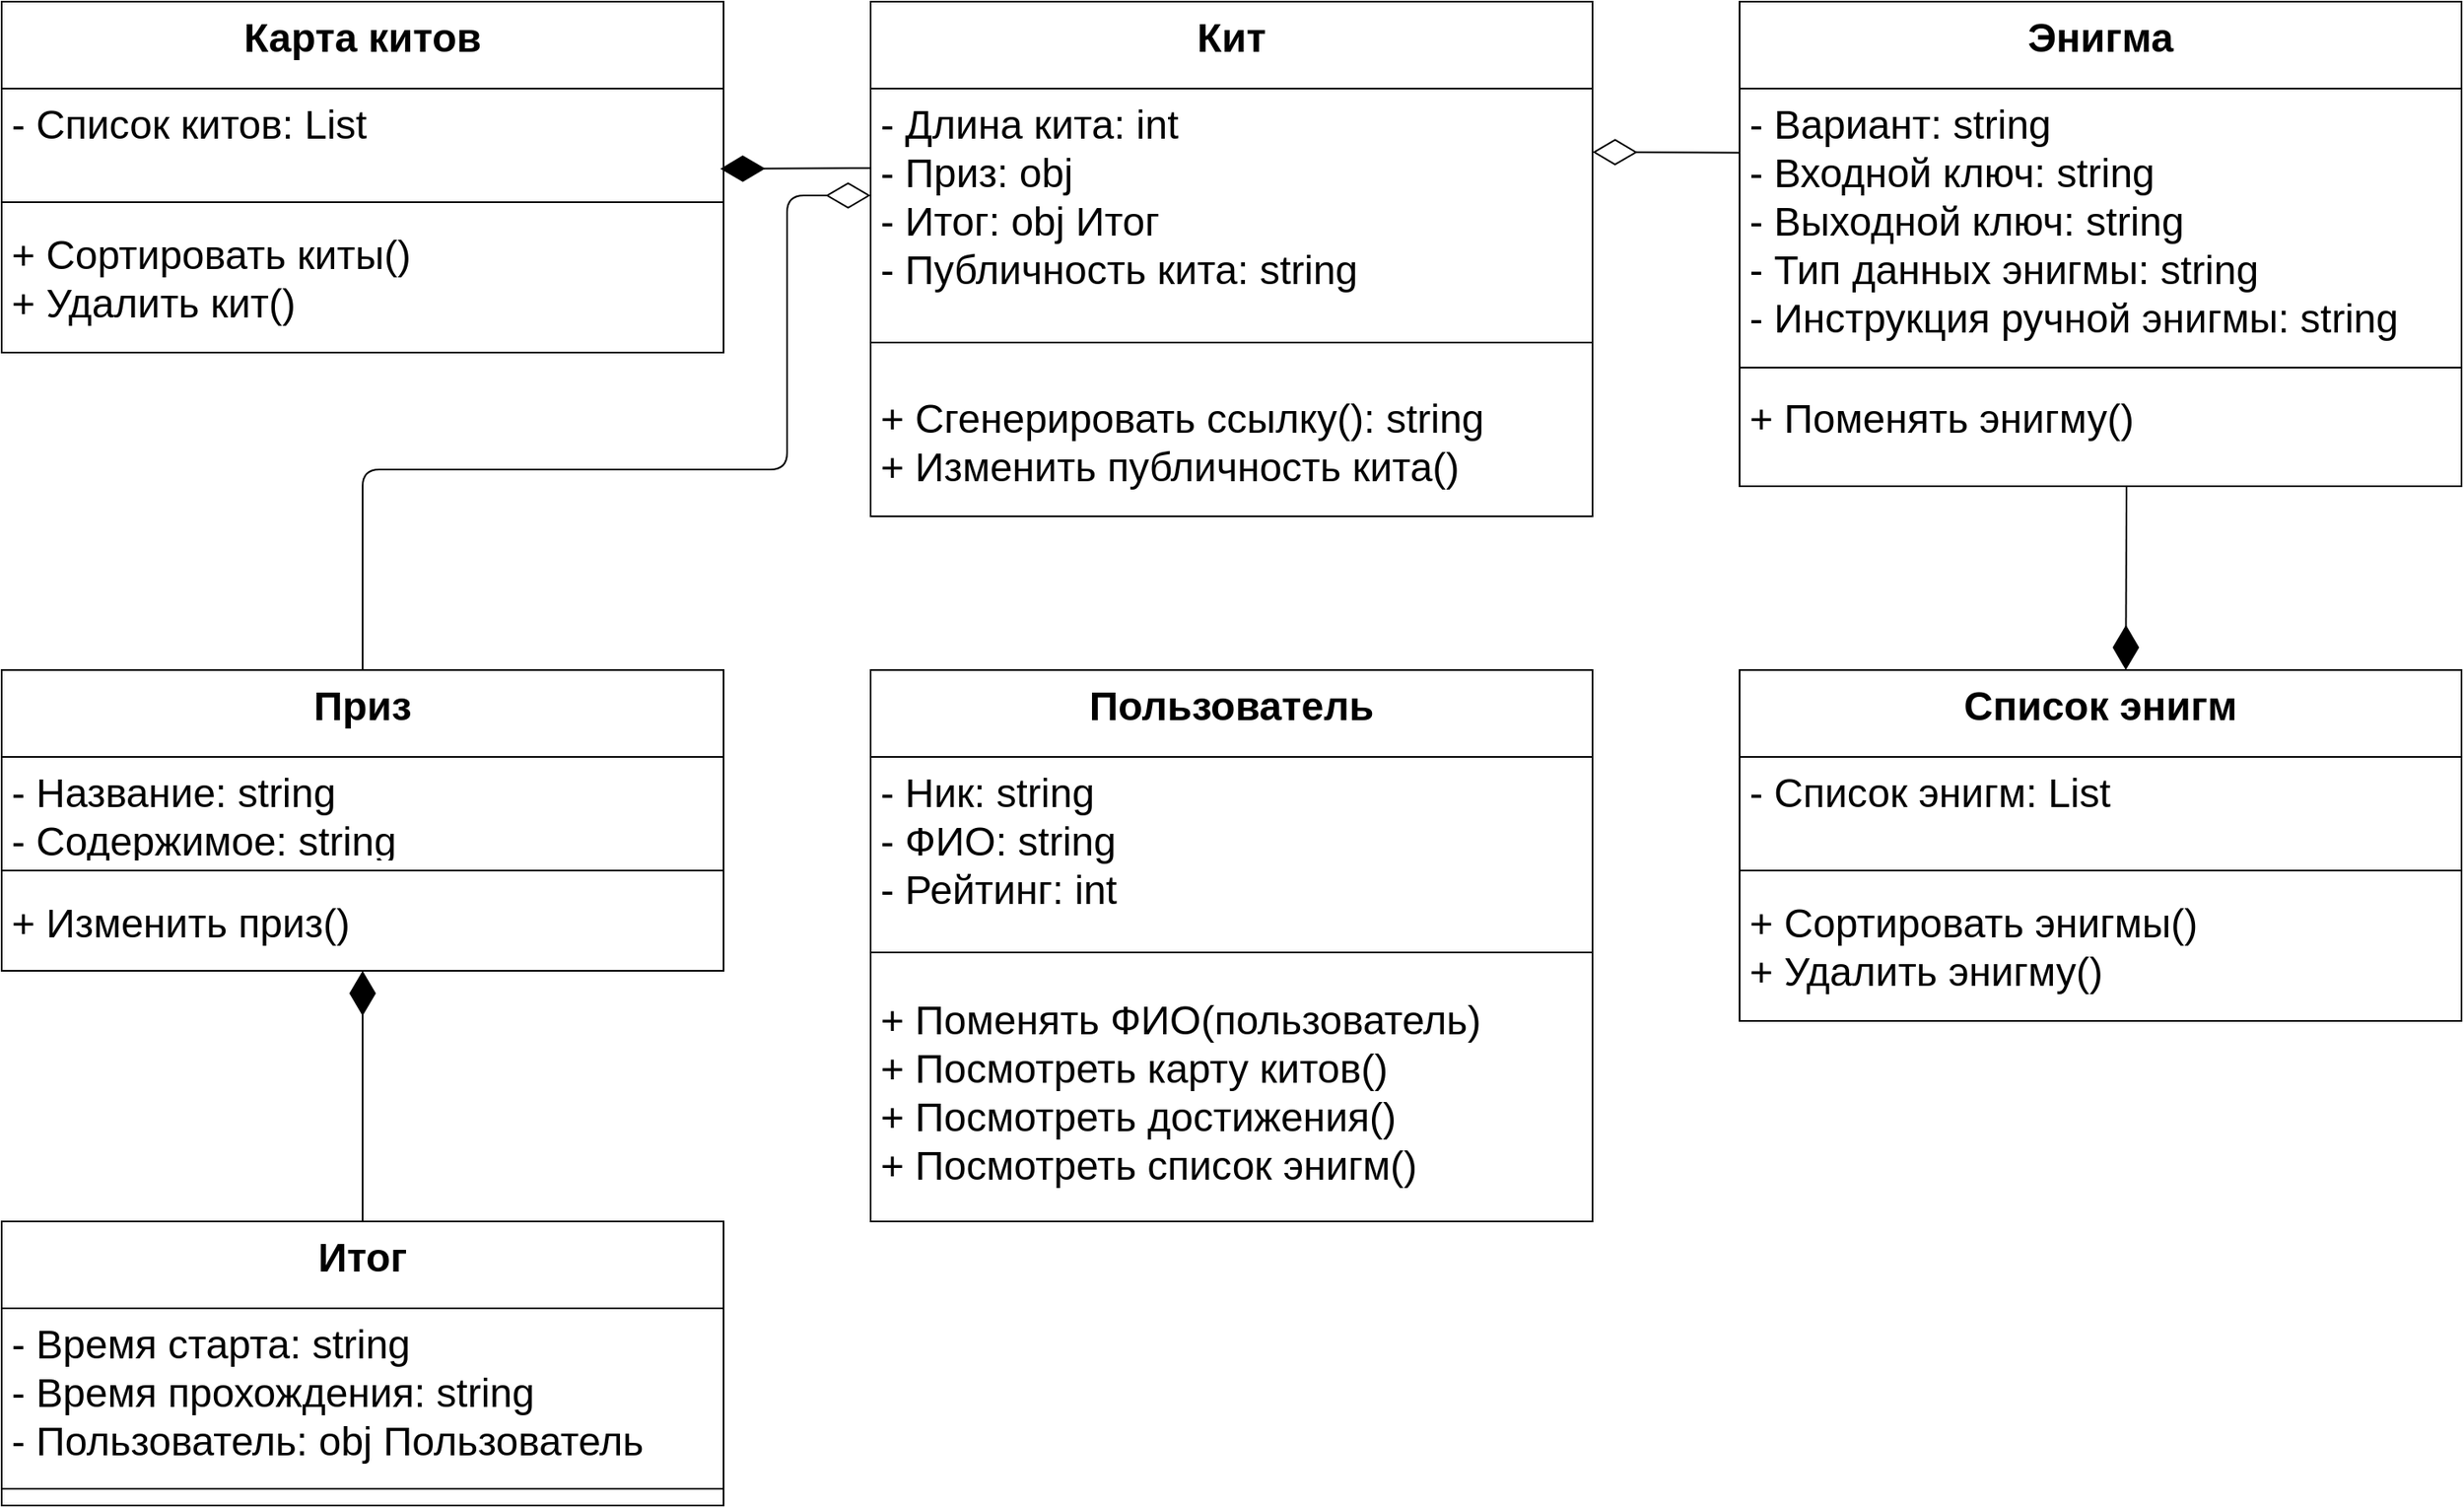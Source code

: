 <mxfile version="12.2.2" type="device" pages="1"><diagram name="Page-1" id="929967ad-93f9-6ef4-fab6-5d389245f69c"><mxGraphModel dx="1447" dy="987" grid="1" gridSize="10" guides="1" tooltips="1" connect="1" arrows="1" fold="1" page="1" pageScale="1.5" pageWidth="1169" pageHeight="826" background="none" math="0" shadow="0"><root><mxCell id="0" style=";html=1;"/><mxCell id="1" style=";html=1;" parent="0"/><mxCell id="rkl2lifEtnc13a-PIbdR-9" value="Кит" style="swimlane;fontStyle=1;align=center;verticalAlign=top;childLayout=stackLayout;horizontal=1;startSize=52;horizontalStack=0;resizeParent=1;resizeParentMax=0;resizeLast=0;collapsible=1;marginBottom=0;strokeWidth=1;fontSize=24;" parent="1" vertex="1"><mxGeometry x="650" y="70" width="432" height="308" as="geometry"/></mxCell><mxCell id="rkl2lifEtnc13a-PIbdR-10" value="- Длина кита: int&#xA;- Приз: obj&#xA;- Итог: obj Итог&#xA;- Публичность кита: string&#xA;" style="text;strokeColor=none;fillColor=none;align=left;verticalAlign=top;spacingLeft=4;spacingRight=4;overflow=hidden;rotatable=0;points=[[0,0.5],[1,0.5]];portConstraint=eastwest;fontSize=24;" parent="rkl2lifEtnc13a-PIbdR-9" vertex="1"><mxGeometry y="52" width="432" height="128" as="geometry"/></mxCell><mxCell id="rkl2lifEtnc13a-PIbdR-11" value="" style="line;strokeWidth=1;fillColor=none;align=left;verticalAlign=middle;spacingTop=-1;spacingLeft=3;spacingRight=3;rotatable=0;labelPosition=right;points=[];portConstraint=eastwest;" parent="rkl2lifEtnc13a-PIbdR-9" vertex="1"><mxGeometry y="180" width="432" height="48" as="geometry"/></mxCell><mxCell id="rkl2lifEtnc13a-PIbdR-12" value="+ Сгенерировать ссылку(): string&#xA;+ Изменить публичность кита()" style="text;strokeColor=none;fillColor=none;align=left;verticalAlign=top;spacingLeft=4;spacingRight=4;overflow=hidden;rotatable=0;points=[[0,0.5],[1,0.5]];portConstraint=eastwest;fontSize=24;" parent="rkl2lifEtnc13a-PIbdR-9" vertex="1"><mxGeometry y="228" width="432" height="80" as="geometry"/></mxCell><mxCell id="rkl2lifEtnc13a-PIbdR-15" value="Энигма" style="swimlane;fontStyle=1;align=center;verticalAlign=top;childLayout=stackLayout;horizontal=1;startSize=52;horizontalStack=0;resizeParent=1;resizeParentMax=0;resizeLast=0;collapsible=1;marginBottom=0;strokeWidth=1;fontSize=24;" parent="1" vertex="1"><mxGeometry x="1170" y="70" width="432" height="290" as="geometry"/></mxCell><mxCell id="rkl2lifEtnc13a-PIbdR-16" value="- Вариант: string&#xA;- Входной ключ: string&#xA;- Выходной ключ: string&#xA;- Тип данных энигмы: string&#xA;- Инструкция ручной энигмы: string&#xA;&#xA;" style="text;strokeColor=none;fillColor=none;align=left;verticalAlign=top;spacingLeft=4;spacingRight=4;overflow=hidden;rotatable=0;points=[[0,0.5],[1,0.5]];portConstraint=eastwest;fontSize=24;" parent="rkl2lifEtnc13a-PIbdR-15" vertex="1"><mxGeometry y="52" width="432" height="158" as="geometry"/></mxCell><mxCell id="rkl2lifEtnc13a-PIbdR-17" value="" style="line;strokeWidth=1;fillColor=none;align=left;verticalAlign=middle;spacingTop=-1;spacingLeft=3;spacingRight=3;rotatable=0;labelPosition=right;points=[];portConstraint=eastwest;" parent="rkl2lifEtnc13a-PIbdR-15" vertex="1"><mxGeometry y="210" width="432" height="18" as="geometry"/></mxCell><mxCell id="rkl2lifEtnc13a-PIbdR-18" value="+ Поменять энигму()&#xA;" style="text;strokeColor=none;fillColor=none;align=left;verticalAlign=top;spacingLeft=4;spacingRight=4;overflow=hidden;rotatable=0;points=[[0,0.5],[1,0.5]];portConstraint=eastwest;fontSize=24;" parent="rkl2lifEtnc13a-PIbdR-15" vertex="1"><mxGeometry y="228" width="432" height="62" as="geometry"/></mxCell><mxCell id="rkl2lifEtnc13a-PIbdR-19" value="Карта китов" style="swimlane;fontStyle=1;align=center;verticalAlign=top;childLayout=stackLayout;horizontal=1;startSize=52;horizontalStack=0;resizeParent=1;resizeParentMax=0;resizeLast=0;collapsible=1;marginBottom=0;strokeWidth=1;fontSize=24;" parent="1" vertex="1"><mxGeometry x="130" y="70" width="432" height="210" as="geometry"/></mxCell><mxCell id="rkl2lifEtnc13a-PIbdR-20" value="- Список китов: List" style="text;strokeColor=none;fillColor=none;align=left;verticalAlign=top;spacingLeft=4;spacingRight=4;overflow=hidden;rotatable=0;points=[[0,0.5],[1,0.5]];portConstraint=eastwest;fontSize=24;" parent="rkl2lifEtnc13a-PIbdR-19" vertex="1"><mxGeometry y="52" width="432" height="58" as="geometry"/></mxCell><mxCell id="rkl2lifEtnc13a-PIbdR-21" value="" style="line;strokeWidth=1;fillColor=none;align=left;verticalAlign=middle;spacingTop=-1;spacingLeft=3;spacingRight=3;rotatable=0;labelPosition=right;points=[];portConstraint=eastwest;" parent="rkl2lifEtnc13a-PIbdR-19" vertex="1"><mxGeometry y="110" width="432" height="20" as="geometry"/></mxCell><mxCell id="rkl2lifEtnc13a-PIbdR-22" value="+ Сортировать киты()&#xA;+ Удалить кит()" style="text;strokeColor=none;fillColor=none;align=left;verticalAlign=top;spacingLeft=4;spacingRight=4;overflow=hidden;rotatable=0;points=[[0,0.5],[1,0.5]];portConstraint=eastwest;fontSize=24;" parent="rkl2lifEtnc13a-PIbdR-19" vertex="1"><mxGeometry y="130" width="432" height="80" as="geometry"/></mxCell><mxCell id="rkl2lifEtnc13a-PIbdR-23" value="Пользователь" style="swimlane;fontStyle=1;align=center;verticalAlign=top;childLayout=stackLayout;horizontal=1;startSize=52;horizontalStack=0;resizeParent=1;resizeParentMax=0;resizeLast=0;collapsible=1;marginBottom=0;strokeWidth=1;fontSize=24;" parent="1" vertex="1"><mxGeometry x="650" y="470" width="432" height="330" as="geometry"/></mxCell><mxCell id="rkl2lifEtnc13a-PIbdR-24" value="- Ник: string&#xA;- ФИО: string&#xA;- Рейтинг: int&#xA;" style="text;strokeColor=none;fillColor=none;align=left;verticalAlign=top;spacingLeft=4;spacingRight=4;overflow=hidden;rotatable=0;points=[[0,0.5],[1,0.5]];portConstraint=eastwest;fontSize=24;" parent="rkl2lifEtnc13a-PIbdR-23" vertex="1"><mxGeometry y="52" width="432" height="98" as="geometry"/></mxCell><mxCell id="rkl2lifEtnc13a-PIbdR-25" value="" style="line;strokeWidth=1;fillColor=none;align=left;verticalAlign=middle;spacingTop=-1;spacingLeft=3;spacingRight=3;rotatable=0;labelPosition=right;points=[];portConstraint=eastwest;" parent="rkl2lifEtnc13a-PIbdR-23" vertex="1"><mxGeometry y="150" width="432" height="38" as="geometry"/></mxCell><mxCell id="rkl2lifEtnc13a-PIbdR-26" value="+ Поменять ФИО(пользователь)&#xA;+ Посмотреть карту китов()&#xA;+ Посмотреть достижения()&#xA;+ Посмотреть список энигм()&#xA;" style="text;strokeColor=none;fillColor=none;align=left;verticalAlign=top;spacingLeft=4;spacingRight=4;overflow=hidden;rotatable=0;points=[[0,0.5],[1,0.5]];portConstraint=eastwest;fontSize=24;" parent="rkl2lifEtnc13a-PIbdR-23" vertex="1"><mxGeometry y="188" width="432" height="142" as="geometry"/></mxCell><mxCell id="rkl2lifEtnc13a-PIbdR-27" value="Приз" style="swimlane;fontStyle=1;align=center;verticalAlign=top;childLayout=stackLayout;horizontal=1;startSize=52;horizontalStack=0;resizeParent=1;resizeParentMax=0;resizeLast=0;collapsible=1;marginBottom=0;strokeWidth=1;fontSize=24;" parent="1" vertex="1"><mxGeometry x="130" y="470" width="432" height="180" as="geometry"/></mxCell><mxCell id="rkl2lifEtnc13a-PIbdR-28" value="- Название: string&#xA;- Содержимое: string &#xA;" style="text;strokeColor=none;fillColor=none;align=left;verticalAlign=top;spacingLeft=4;spacingRight=4;overflow=hidden;rotatable=0;points=[[0,0.5],[1,0.5]];portConstraint=eastwest;fontSize=24;" parent="rkl2lifEtnc13a-PIbdR-27" vertex="1"><mxGeometry y="52" width="432" height="58" as="geometry"/></mxCell><mxCell id="rkl2lifEtnc13a-PIbdR-29" value="" style="line;strokeWidth=1;fillColor=none;align=left;verticalAlign=middle;spacingTop=-1;spacingLeft=3;spacingRight=3;rotatable=0;labelPosition=right;points=[];portConstraint=eastwest;" parent="rkl2lifEtnc13a-PIbdR-27" vertex="1"><mxGeometry y="110" width="432" height="20" as="geometry"/></mxCell><mxCell id="rkl2lifEtnc13a-PIbdR-30" value="+ Изменить приз()" style="text;strokeColor=none;fillColor=none;align=left;verticalAlign=top;spacingLeft=4;spacingRight=4;overflow=hidden;rotatable=0;points=[[0,0.5],[1,0.5]];portConstraint=eastwest;fontSize=24;" parent="rkl2lifEtnc13a-PIbdR-27" vertex="1"><mxGeometry y="130" width="432" height="50" as="geometry"/></mxCell><mxCell id="rkl2lifEtnc13a-PIbdR-31" value="Итог" style="swimlane;fontStyle=1;align=center;verticalAlign=top;childLayout=stackLayout;horizontal=1;startSize=52;horizontalStack=0;resizeParent=1;resizeParentMax=0;resizeLast=0;collapsible=1;marginBottom=0;strokeWidth=1;fontSize=24;" parent="1" vertex="1"><mxGeometry x="130" y="800" width="432" height="170" as="geometry"/></mxCell><mxCell id="rkl2lifEtnc13a-PIbdR-32" value="- Время старта: string&#xA;- Время прохождения: string&#xA;- Пользователь: obj Пользователь&#xA;" style="text;strokeColor=none;fillColor=none;align=left;verticalAlign=top;spacingLeft=4;spacingRight=4;overflow=hidden;rotatable=0;points=[[0,0.5],[1,0.5]];portConstraint=eastwest;fontSize=24;" parent="rkl2lifEtnc13a-PIbdR-31" vertex="1"><mxGeometry y="52" width="432" height="98" as="geometry"/></mxCell><mxCell id="rkl2lifEtnc13a-PIbdR-33" value="" style="line;strokeWidth=1;fillColor=none;align=left;verticalAlign=middle;spacingTop=-1;spacingLeft=3;spacingRight=3;rotatable=0;labelPosition=right;points=[];portConstraint=eastwest;" parent="rkl2lifEtnc13a-PIbdR-31" vertex="1"><mxGeometry y="150" width="432" height="20" as="geometry"/></mxCell><mxCell id="rkl2lifEtnc13a-PIbdR-35" value="Список энигм" style="swimlane;fontStyle=1;align=center;verticalAlign=top;childLayout=stackLayout;horizontal=1;startSize=52;horizontalStack=0;resizeParent=1;resizeParentMax=0;resizeLast=0;collapsible=1;marginBottom=0;strokeWidth=1;fontSize=24;" parent="1" vertex="1"><mxGeometry x="1170" y="470" width="432" height="210" as="geometry"/></mxCell><mxCell id="rkl2lifEtnc13a-PIbdR-36" value="- Список энигм: List" style="text;strokeColor=none;fillColor=none;align=left;verticalAlign=top;spacingLeft=4;spacingRight=4;overflow=hidden;rotatable=0;points=[[0,0.5],[1,0.5]];portConstraint=eastwest;fontSize=24;" parent="rkl2lifEtnc13a-PIbdR-35" vertex="1"><mxGeometry y="52" width="432" height="58" as="geometry"/></mxCell><mxCell id="rkl2lifEtnc13a-PIbdR-37" value="" style="line;strokeWidth=1;fillColor=none;align=left;verticalAlign=middle;spacingTop=-1;spacingLeft=3;spacingRight=3;rotatable=0;labelPosition=right;points=[];portConstraint=eastwest;" parent="rkl2lifEtnc13a-PIbdR-35" vertex="1"><mxGeometry y="110" width="432" height="20" as="geometry"/></mxCell><mxCell id="rkl2lifEtnc13a-PIbdR-38" value="+ Сортировать энигмы()&#xA;+ Удалить энигму()" style="text;strokeColor=none;fillColor=none;align=left;verticalAlign=top;spacingLeft=4;spacingRight=4;overflow=hidden;rotatable=0;points=[[0,0.5],[1,0.5]];portConstraint=eastwest;fontSize=24;" parent="rkl2lifEtnc13a-PIbdR-35" vertex="1"><mxGeometry y="130" width="432" height="80" as="geometry"/></mxCell><mxCell id="rkl2lifEtnc13a-PIbdR-39" value="" style="endArrow=diamondThin;endFill=1;endSize=24;html=1;fontSize=24;exitX=0.5;exitY=0;exitDx=0;exitDy=0;entryX=0.5;entryY=1;entryDx=0;entryDy=0;" parent="1" source="rkl2lifEtnc13a-PIbdR-31" target="rkl2lifEtnc13a-PIbdR-27" edge="1"><mxGeometry width="160" relative="1" as="geometry"><mxPoint x="346" y="770" as="sourcePoint"/><mxPoint x="506" y="770" as="targetPoint"/></mxGeometry></mxCell><mxCell id="rkl2lifEtnc13a-PIbdR-40" value="" style="endArrow=diamondThin;endFill=1;endSize=24;html=1;fontSize=24;exitX=0;exitY=0.372;exitDx=0;exitDy=0;exitPerimeter=0;" parent="1" source="rkl2lifEtnc13a-PIbdR-10" edge="1"><mxGeometry width="160" relative="1" as="geometry"><mxPoint x="646" y="170" as="sourcePoint"/><mxPoint x="560" y="170" as="targetPoint"/></mxGeometry></mxCell><mxCell id="rkl2lifEtnc13a-PIbdR-41" value="" style="endArrow=diamondThin;endFill=1;endSize=24;html=1;fontSize=24;exitX=0.536;exitY=0.996;exitDx=0;exitDy=0;exitPerimeter=0;entryX=0.535;entryY=0;entryDx=0;entryDy=0;entryPerimeter=0;" parent="1" source="rkl2lifEtnc13a-PIbdR-18" target="rkl2lifEtnc13a-PIbdR-35" edge="1"><mxGeometry width="160" relative="1" as="geometry"><mxPoint x="1300" y="430" as="sourcePoint"/><mxPoint x="1460" y="430" as="targetPoint"/></mxGeometry></mxCell><mxCell id="rkl2lifEtnc13a-PIbdR-42" value="" style="endArrow=diamondThin;endFill=0;endSize=24;html=1;fontSize=24;exitX=0;exitY=0.243;exitDx=0;exitDy=0;exitPerimeter=0;entryX=1;entryY=0.297;entryDx=0;entryDy=0;entryPerimeter=0;" parent="1" source="rkl2lifEtnc13a-PIbdR-16" target="rkl2lifEtnc13a-PIbdR-10" edge="1"><mxGeometry width="160" relative="1" as="geometry"><mxPoint x="1150" y="250" as="sourcePoint"/><mxPoint x="1080" y="160" as="targetPoint"/></mxGeometry></mxCell><mxCell id="sW_fsA-S3POmjioMCJxb-1" value="" style="endArrow=none;html=1;entryX=0.5;entryY=0;entryDx=0;entryDy=0;exitX=0;exitY=0.5;exitDx=0;exitDy=0;edgeStyle=orthogonalEdgeStyle;endFill=0;strokeWidth=1;startArrow=diamondThin;startFill=0;endSize=7;startSize=24;" parent="1" source="rkl2lifEtnc13a-PIbdR-10" target="rkl2lifEtnc13a-PIbdR-27" edge="1"><mxGeometry width="50" height="50" relative="1" as="geometry"><mxPoint x="130" y="1040" as="sourcePoint"/><mxPoint x="180" y="990" as="targetPoint"/><Array as="points"><mxPoint x="600" y="186"/><mxPoint x="600" y="350"/><mxPoint x="346" y="350"/></Array></mxGeometry></mxCell></root></mxGraphModel></diagram></mxfile>